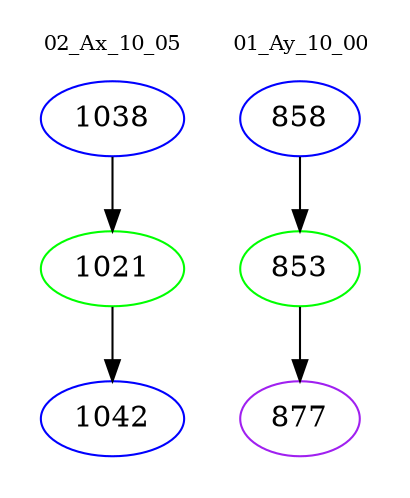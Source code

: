 digraph{
subgraph cluster_0 {
color = white
label = "02_Ax_10_05";
fontsize=10;
T0_1038 [label="1038", color="blue"]
T0_1038 -> T0_1021 [color="black"]
T0_1021 [label="1021", color="green"]
T0_1021 -> T0_1042 [color="black"]
T0_1042 [label="1042", color="blue"]
}
subgraph cluster_1 {
color = white
label = "01_Ay_10_00";
fontsize=10;
T1_858 [label="858", color="blue"]
T1_858 -> T1_853 [color="black"]
T1_853 [label="853", color="green"]
T1_853 -> T1_877 [color="black"]
T1_877 [label="877", color="purple"]
}
}
